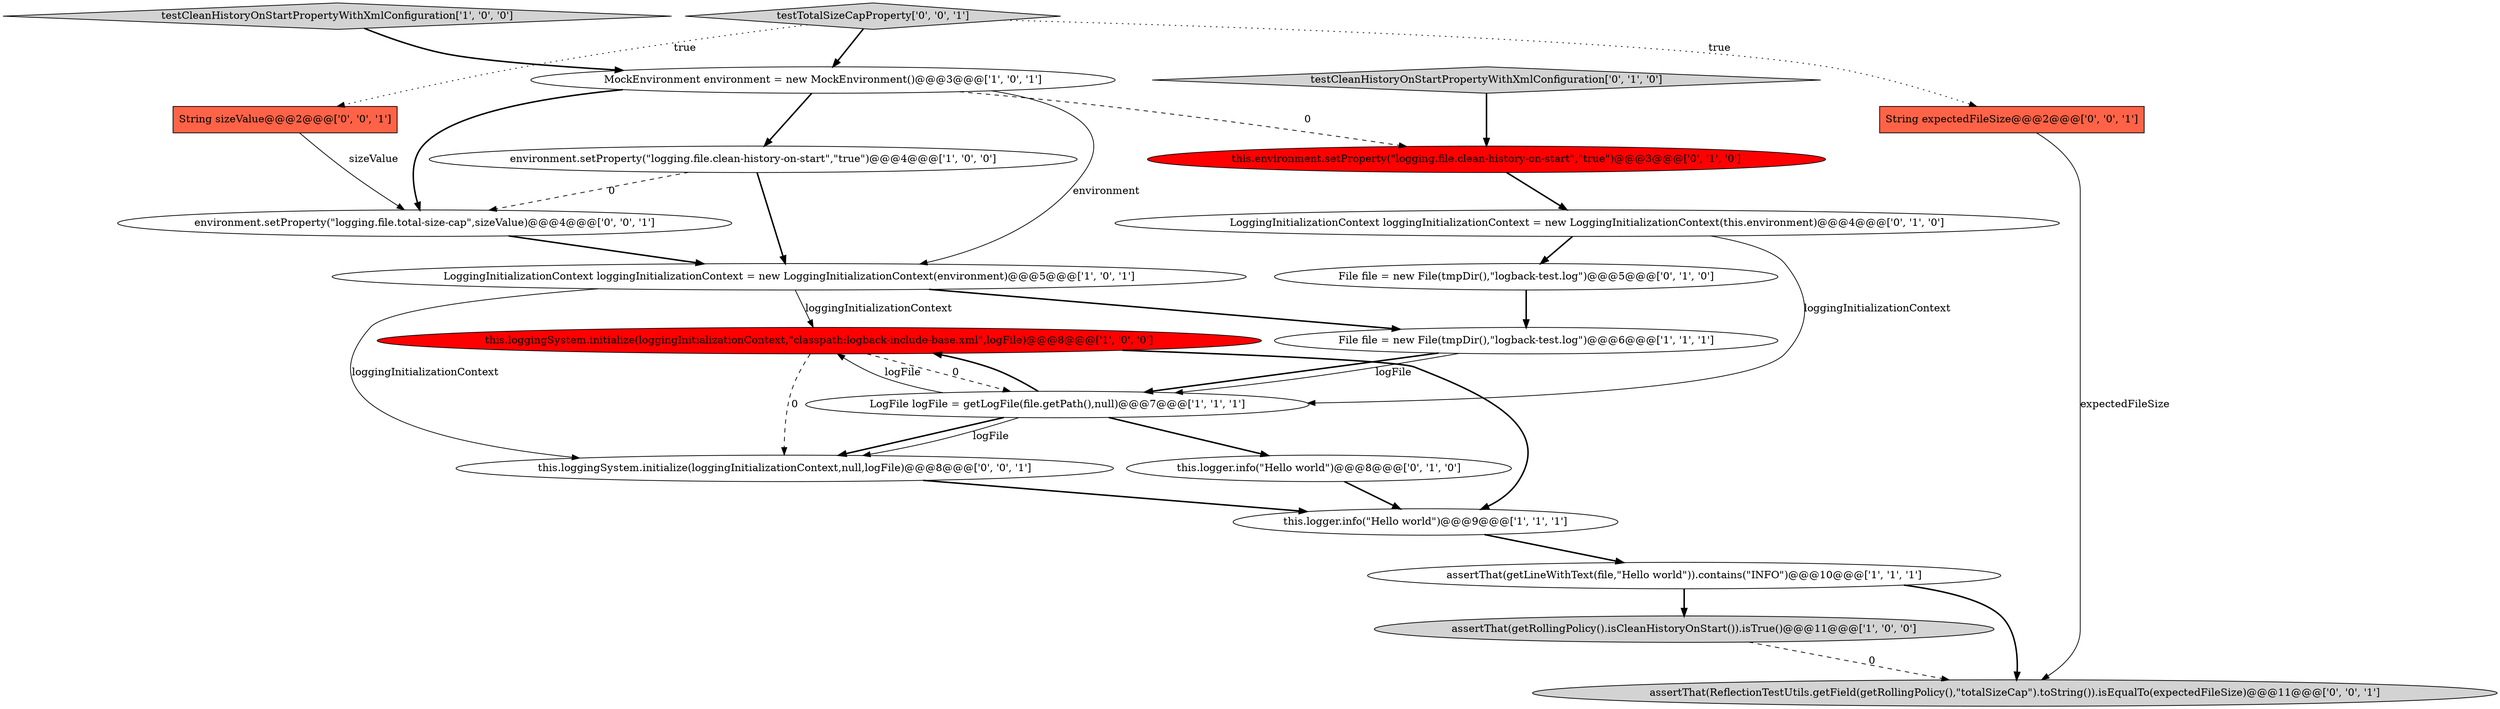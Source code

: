 digraph {
1 [style = filled, label = "assertThat(getLineWithText(file,\"Hello world\")).contains(\"INFO\")@@@10@@@['1', '1', '1']", fillcolor = white, shape = ellipse image = "AAA0AAABBB1BBB"];
11 [style = filled, label = "LoggingInitializationContext loggingInitializationContext = new LoggingInitializationContext(this.environment)@@@4@@@['0', '1', '0']", fillcolor = white, shape = ellipse image = "AAA0AAABBB2BBB"];
5 [style = filled, label = "assertThat(getRollingPolicy().isCleanHistoryOnStart()).isTrue()@@@11@@@['1', '0', '0']", fillcolor = lightgray, shape = ellipse image = "AAA0AAABBB1BBB"];
3 [style = filled, label = "this.loggingSystem.initialize(loggingInitializationContext,\"classpath:logback-include-base.xml\",logFile)@@@8@@@['1', '0', '0']", fillcolor = red, shape = ellipse image = "AAA1AAABBB1BBB"];
7 [style = filled, label = "environment.setProperty(\"logging.file.clean-history-on-start\",\"true\")@@@4@@@['1', '0', '0']", fillcolor = white, shape = ellipse image = "AAA0AAABBB1BBB"];
4 [style = filled, label = "this.logger.info(\"Hello world\")@@@9@@@['1', '1', '1']", fillcolor = white, shape = ellipse image = "AAA0AAABBB1BBB"];
18 [style = filled, label = "testTotalSizeCapProperty['0', '0', '1']", fillcolor = lightgray, shape = diamond image = "AAA0AAABBB3BBB"];
10 [style = filled, label = "this.logger.info(\"Hello world\")@@@8@@@['0', '1', '0']", fillcolor = white, shape = ellipse image = "AAA0AAABBB2BBB"];
8 [style = filled, label = "LoggingInitializationContext loggingInitializationContext = new LoggingInitializationContext(environment)@@@5@@@['1', '0', '1']", fillcolor = white, shape = ellipse image = "AAA0AAABBB1BBB"];
20 [style = filled, label = "String expectedFileSize@@@2@@@['0', '0', '1']", fillcolor = tomato, shape = box image = "AAA0AAABBB3BBB"];
13 [style = filled, label = "this.environment.setProperty(\"logging.file.clean-history-on-start\",\"true\")@@@3@@@['0', '1', '0']", fillcolor = red, shape = ellipse image = "AAA1AAABBB2BBB"];
6 [style = filled, label = "LogFile logFile = getLogFile(file.getPath(),null)@@@7@@@['1', '1', '1']", fillcolor = white, shape = ellipse image = "AAA0AAABBB1BBB"];
9 [style = filled, label = "MockEnvironment environment = new MockEnvironment()@@@3@@@['1', '0', '1']", fillcolor = white, shape = ellipse image = "AAA0AAABBB1BBB"];
12 [style = filled, label = "File file = new File(tmpDir(),\"logback-test.log\")@@@5@@@['0', '1', '0']", fillcolor = white, shape = ellipse image = "AAA0AAABBB2BBB"];
19 [style = filled, label = "environment.setProperty(\"logging.file.total-size-cap\",sizeValue)@@@4@@@['0', '0', '1']", fillcolor = white, shape = ellipse image = "AAA0AAABBB3BBB"];
0 [style = filled, label = "testCleanHistoryOnStartPropertyWithXmlConfiguration['1', '0', '0']", fillcolor = lightgray, shape = diamond image = "AAA0AAABBB1BBB"];
2 [style = filled, label = "File file = new File(tmpDir(),\"logback-test.log\")@@@6@@@['1', '1', '1']", fillcolor = white, shape = ellipse image = "AAA0AAABBB1BBB"];
14 [style = filled, label = "testCleanHistoryOnStartPropertyWithXmlConfiguration['0', '1', '0']", fillcolor = lightgray, shape = diamond image = "AAA0AAABBB2BBB"];
15 [style = filled, label = "assertThat(ReflectionTestUtils.getField(getRollingPolicy(),\"totalSizeCap\").toString()).isEqualTo(expectedFileSize)@@@11@@@['0', '0', '1']", fillcolor = lightgray, shape = ellipse image = "AAA0AAABBB3BBB"];
16 [style = filled, label = "String sizeValue@@@2@@@['0', '0', '1']", fillcolor = tomato, shape = box image = "AAA0AAABBB3BBB"];
17 [style = filled, label = "this.loggingSystem.initialize(loggingInitializationContext,null,logFile)@@@8@@@['0', '0', '1']", fillcolor = white, shape = ellipse image = "AAA0AAABBB3BBB"];
1->5 [style = bold, label=""];
6->17 [style = bold, label=""];
6->3 [style = bold, label=""];
0->9 [style = bold, label=""];
11->6 [style = solid, label="loggingInitializationContext"];
3->6 [style = dashed, label="0"];
3->17 [style = dashed, label="0"];
18->16 [style = dotted, label="true"];
16->19 [style = solid, label="sizeValue"];
2->6 [style = bold, label=""];
1->15 [style = bold, label=""];
2->6 [style = solid, label="logFile"];
8->17 [style = solid, label="loggingInitializationContext"];
11->12 [style = bold, label=""];
18->20 [style = dotted, label="true"];
6->17 [style = solid, label="logFile"];
9->7 [style = bold, label=""];
7->8 [style = bold, label=""];
20->15 [style = solid, label="expectedFileSize"];
3->4 [style = bold, label=""];
13->11 [style = bold, label=""];
19->8 [style = bold, label=""];
12->2 [style = bold, label=""];
9->8 [style = solid, label="environment"];
8->3 [style = solid, label="loggingInitializationContext"];
8->2 [style = bold, label=""];
7->19 [style = dashed, label="0"];
6->10 [style = bold, label=""];
9->13 [style = dashed, label="0"];
18->9 [style = bold, label=""];
10->4 [style = bold, label=""];
9->19 [style = bold, label=""];
4->1 [style = bold, label=""];
14->13 [style = bold, label=""];
5->15 [style = dashed, label="0"];
17->4 [style = bold, label=""];
6->3 [style = solid, label="logFile"];
}
